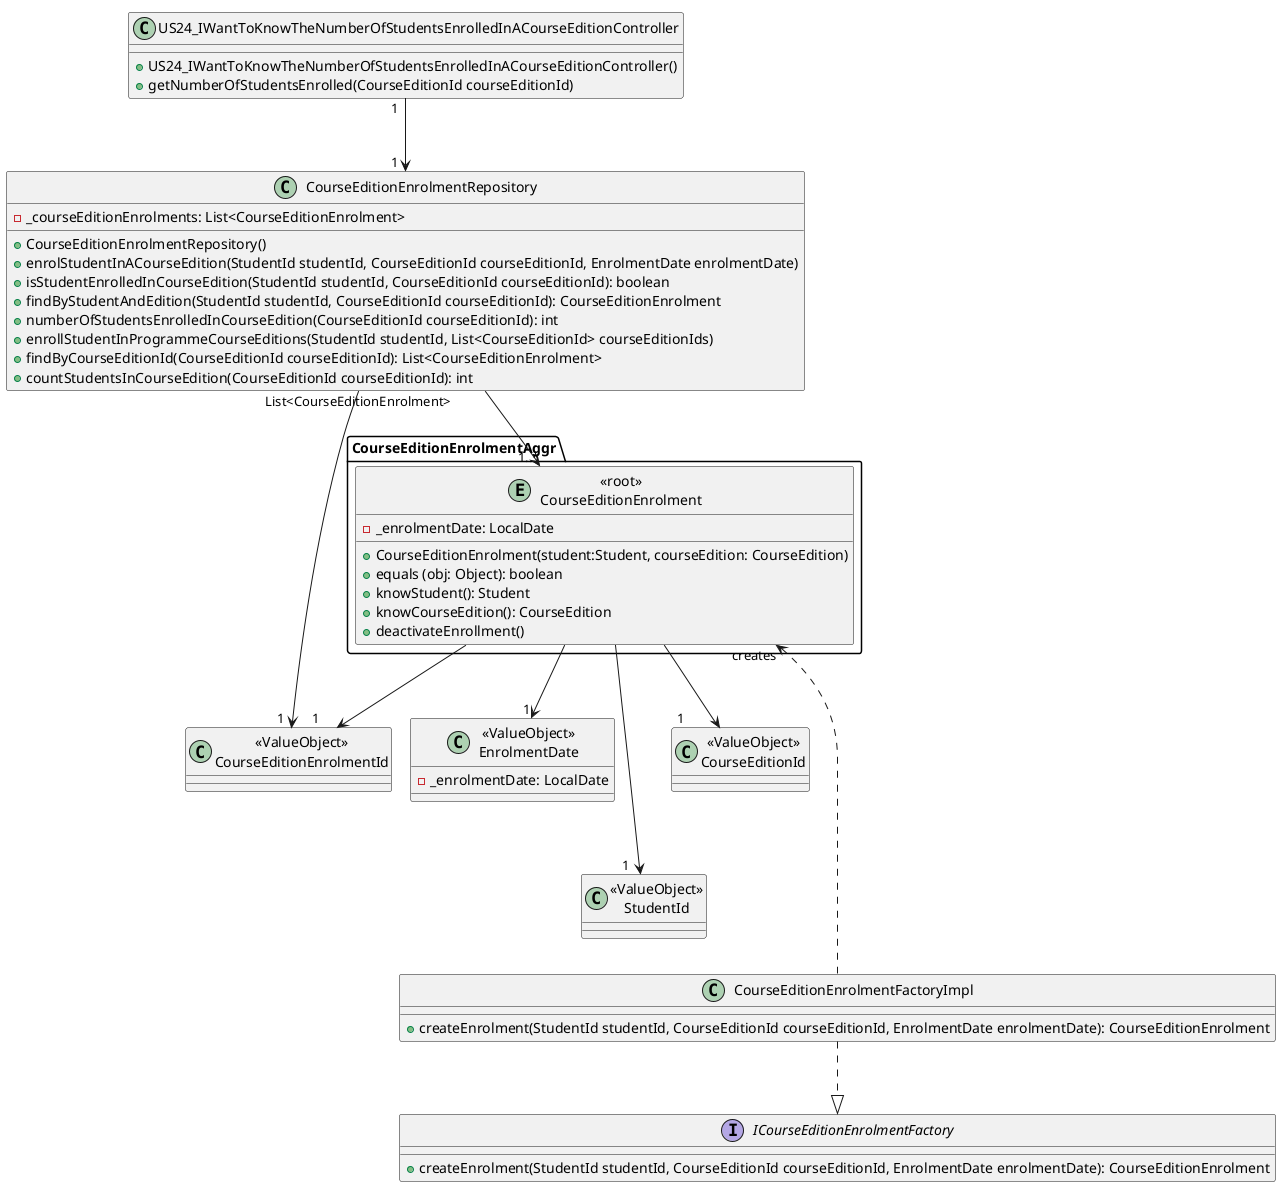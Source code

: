 @startuml

!pragma layout smetana


    class US24_IWantToKnowTheNumberOfStudentsEnrolledInACourseEditionController {
        +US24_IWantToKnowTheNumberOfStudentsEnrolledInACourseEditionController()
        +getNumberOfStudentsEnrolled(CourseEditionId courseEditionId)
    }

    class "CourseEditionEnrolmentRepository" as CourseEditionEnrolmentRepository {
        -_courseEditionEnrolments: List<CourseEditionEnrolment>
        +CourseEditionEnrolmentRepository()
        +enrolStudentInACourseEdition(StudentId studentId, CourseEditionId courseEditionId, EnrolmentDate enrolmentDate)
        +isStudentEnrolledInCourseEdition(StudentId studentId, CourseEditionId courseEditionId): boolean
        +findByStudentAndEdition(StudentId studentId, CourseEditionId courseEditionId): CourseEditionEnrolment
        +numberOfStudentsEnrolledInCourseEdition(CourseEditionId courseEditionId): int
        +enrollStudentInProgrammeCourseEditions(StudentId studentId, List<CourseEditionId> courseEditionIds)
        +findByCourseEditionId(CourseEditionId courseEditionId): List<CourseEditionEnrolment>
        +countStudentsInCourseEdition(CourseEditionId courseEditionId): int
    }


package "CourseEditionEnrolmentAggr" {
    entity "<<root>>\nCourseEditionEnrolment" as CourseEditionEnrolment {
        -_enrolmentDate: LocalDate
        +CourseEditionEnrolment(student:Student, courseEdition: CourseEdition)
                 +equals (obj: Object): boolean
                 +knowStudent(): Student
                 +knowCourseEdition(): CourseEdition
                 +deactivateEnrollment()
    }
}

    class "<<ValueObject>>\nEnrolmentDate" as EnrolmentDate {
        -_enrolmentDate: LocalDate
        }

    class "<<ValueObject>>\nStudentId" as StudentId {

        }

    class "<<ValueObject>>\nCourseEditionId" as CourseEditionId {

        }

    class "<<ValueObject>>\nCourseEditionEnrolmentId" as CourseEditionEnrolmentId {

            }

class CourseEditionEnrolmentFactoryImpl {
        +createEnrolment(StudentId studentId, CourseEditionId courseEditionId, EnrolmentDate enrolmentDate): CourseEditionEnrolment
    }

interface ICourseEditionEnrolmentFactory {
        +createEnrolment(StudentId studentId, CourseEditionId courseEditionId, EnrolmentDate enrolmentDate): CourseEditionEnrolment
    }


US24_IWantToKnowTheNumberOfStudentsEnrolledInACourseEditionController "1  " ---> "1  " CourseEditionEnrolmentRepository
CourseEditionEnrolmentRepository "List<CourseEditionEnrolment>          " ---> "1..*" CourseEditionEnrolment
CourseEditionEnrolmentFactoryImpl ...|> ICourseEditionEnrolmentFactory
CourseEditionEnrolment "   creates" <...... CourseEditionEnrolmentFactoryImpl

CourseEditionEnrolment ---> "1          " CourseEditionId
CourseEditionEnrolment -----> "1   " StudentId
CourseEditionEnrolment ---> "1" EnrolmentDate
CourseEditionEnrolment ---> "1     " CourseEditionEnrolmentId

CourseEditionEnrolmentRepository ---> "1  " CourseEditionEnrolmentId
@enduml